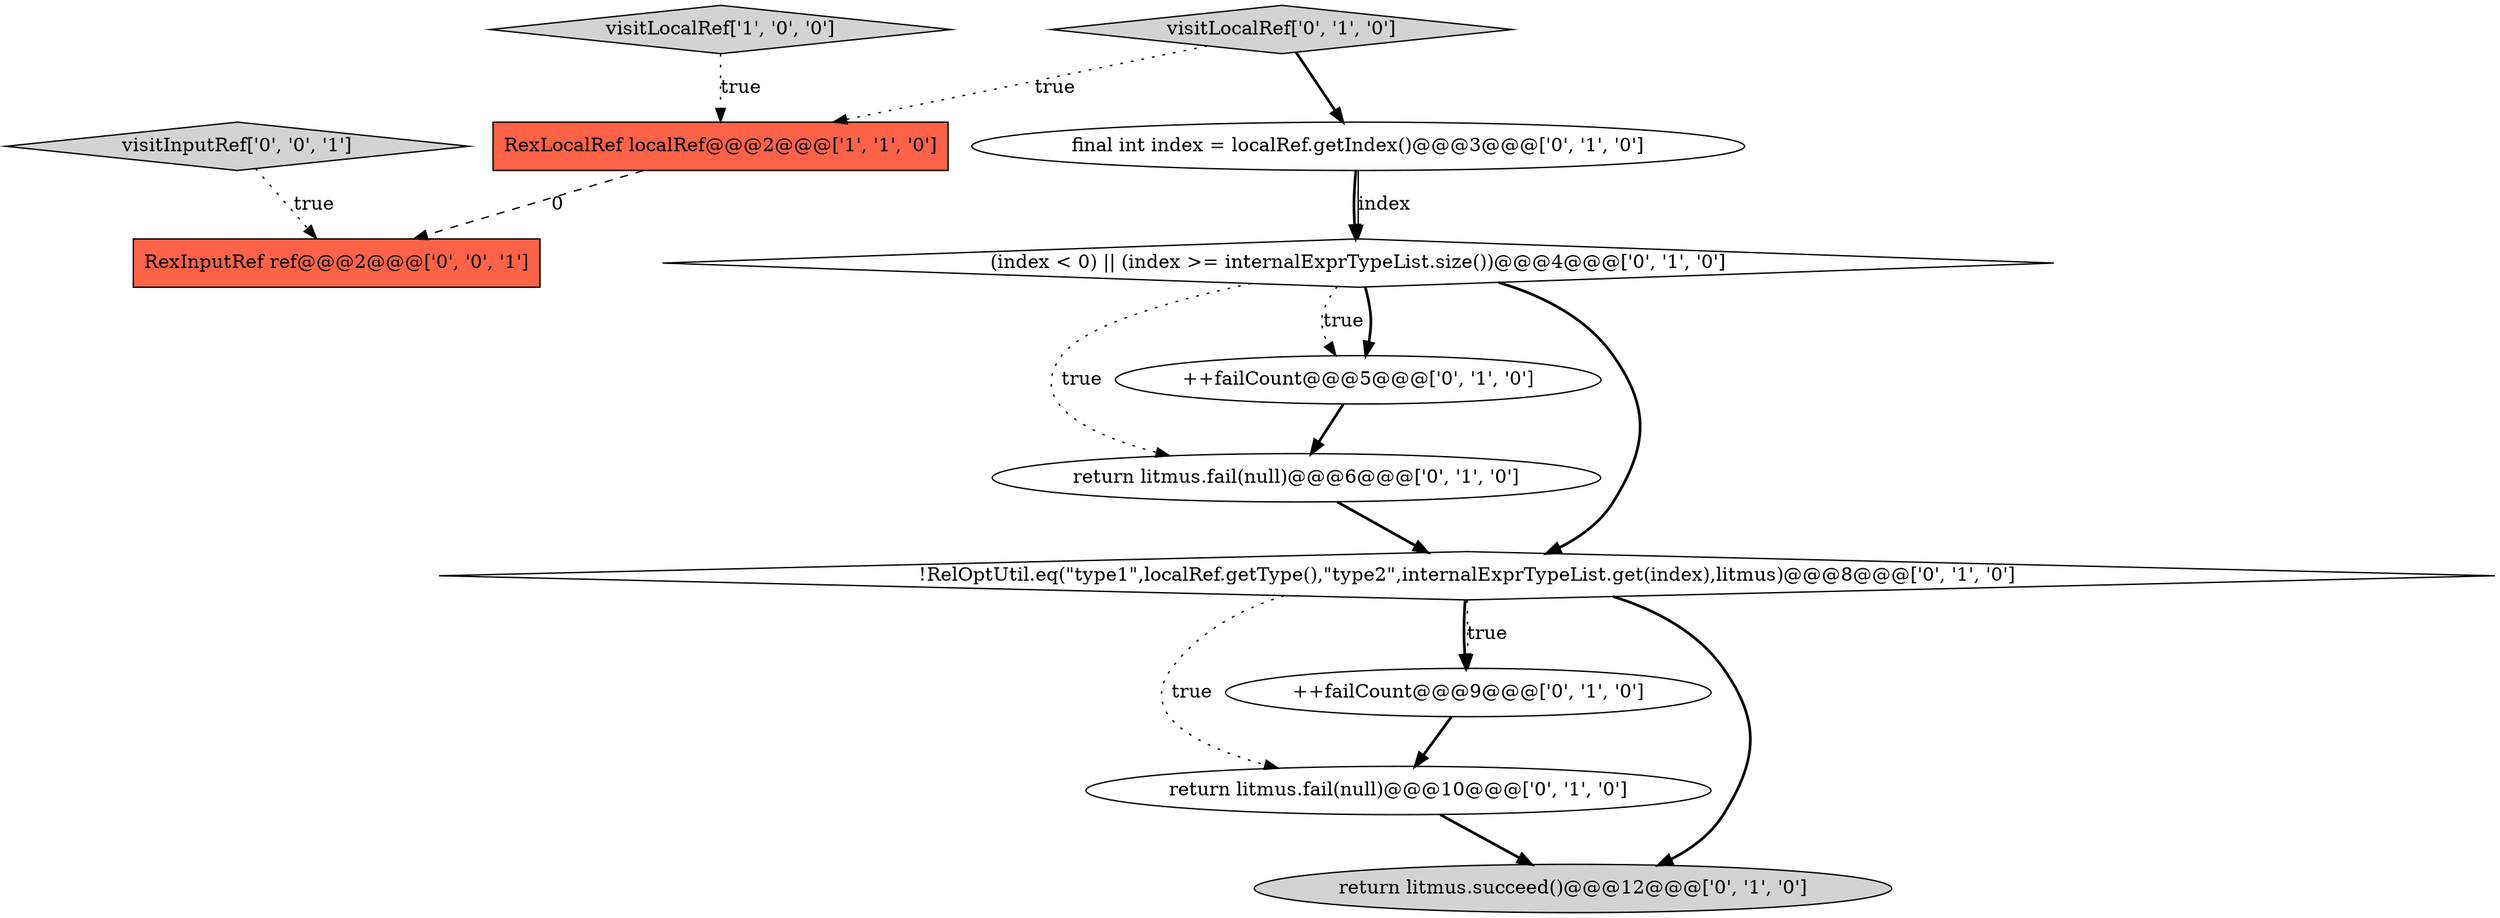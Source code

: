 digraph {
1 [style = filled, label = "RexLocalRef localRef@@@2@@@['1', '1', '0']", fillcolor = tomato, shape = box image = "AAA0AAABBB1BBB"];
8 [style = filled, label = "return litmus.fail(null)@@@6@@@['0', '1', '0']", fillcolor = white, shape = ellipse image = "AAA1AAABBB2BBB"];
10 [style = filled, label = "return litmus.fail(null)@@@10@@@['0', '1', '0']", fillcolor = white, shape = ellipse image = "AAA1AAABBB2BBB"];
6 [style = filled, label = "!RelOptUtil.eq(\"type1\",localRef.getType(),\"type2\",internalExprTypeList.get(index),litmus)@@@8@@@['0', '1', '0']", fillcolor = white, shape = diamond image = "AAA1AAABBB2BBB"];
3 [style = filled, label = "visitLocalRef['0', '1', '0']", fillcolor = lightgray, shape = diamond image = "AAA0AAABBB2BBB"];
5 [style = filled, label = "(index < 0) || (index >= internalExprTypeList.size())@@@4@@@['0', '1', '0']", fillcolor = white, shape = diamond image = "AAA0AAABBB2BBB"];
0 [style = filled, label = "visitLocalRef['1', '0', '0']", fillcolor = lightgray, shape = diamond image = "AAA0AAABBB1BBB"];
11 [style = filled, label = "RexInputRef ref@@@2@@@['0', '0', '1']", fillcolor = tomato, shape = box image = "AAA0AAABBB3BBB"];
2 [style = filled, label = "final int index = localRef.getIndex()@@@3@@@['0', '1', '0']", fillcolor = white, shape = ellipse image = "AAA0AAABBB2BBB"];
9 [style = filled, label = "++failCount@@@5@@@['0', '1', '0']", fillcolor = white, shape = ellipse image = "AAA0AAABBB2BBB"];
12 [style = filled, label = "visitInputRef['0', '0', '1']", fillcolor = lightgray, shape = diamond image = "AAA0AAABBB3BBB"];
7 [style = filled, label = "return litmus.succeed()@@@12@@@['0', '1', '0']", fillcolor = lightgray, shape = ellipse image = "AAA1AAABBB2BBB"];
4 [style = filled, label = "++failCount@@@9@@@['0', '1', '0']", fillcolor = white, shape = ellipse image = "AAA0AAABBB2BBB"];
4->10 [style = bold, label=""];
5->8 [style = dotted, label="true"];
2->5 [style = solid, label="index"];
3->2 [style = bold, label=""];
6->4 [style = dotted, label="true"];
10->7 [style = bold, label=""];
0->1 [style = dotted, label="true"];
6->10 [style = dotted, label="true"];
9->8 [style = bold, label=""];
6->7 [style = bold, label=""];
1->11 [style = dashed, label="0"];
8->6 [style = bold, label=""];
6->4 [style = bold, label=""];
5->9 [style = bold, label=""];
3->1 [style = dotted, label="true"];
5->6 [style = bold, label=""];
5->9 [style = dotted, label="true"];
2->5 [style = bold, label=""];
12->11 [style = dotted, label="true"];
}
